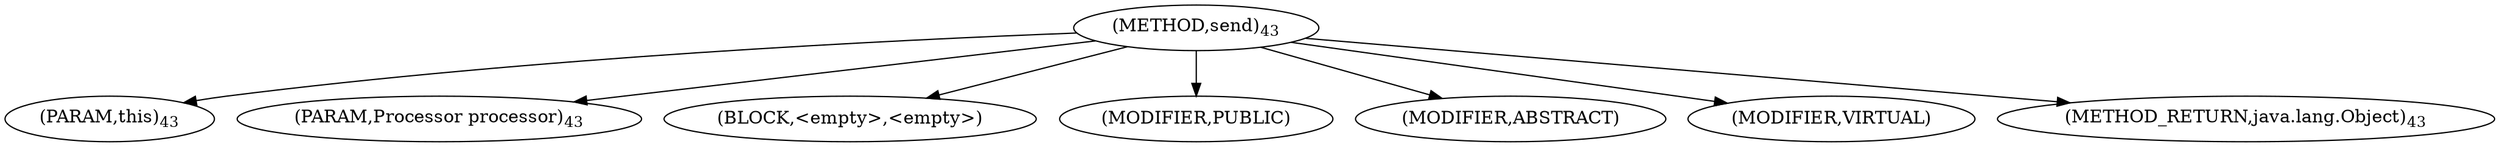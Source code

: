 digraph "send" {  
"34" [label = <(METHOD,send)<SUB>43</SUB>> ]
"35" [label = <(PARAM,this)<SUB>43</SUB>> ]
"36" [label = <(PARAM,Processor processor)<SUB>43</SUB>> ]
"37" [label = <(BLOCK,&lt;empty&gt;,&lt;empty&gt;)> ]
"38" [label = <(MODIFIER,PUBLIC)> ]
"39" [label = <(MODIFIER,ABSTRACT)> ]
"40" [label = <(MODIFIER,VIRTUAL)> ]
"41" [label = <(METHOD_RETURN,java.lang.Object)<SUB>43</SUB>> ]
  "34" -> "35" 
  "34" -> "36" 
  "34" -> "37" 
  "34" -> "38" 
  "34" -> "39" 
  "34" -> "40" 
  "34" -> "41" 
}
